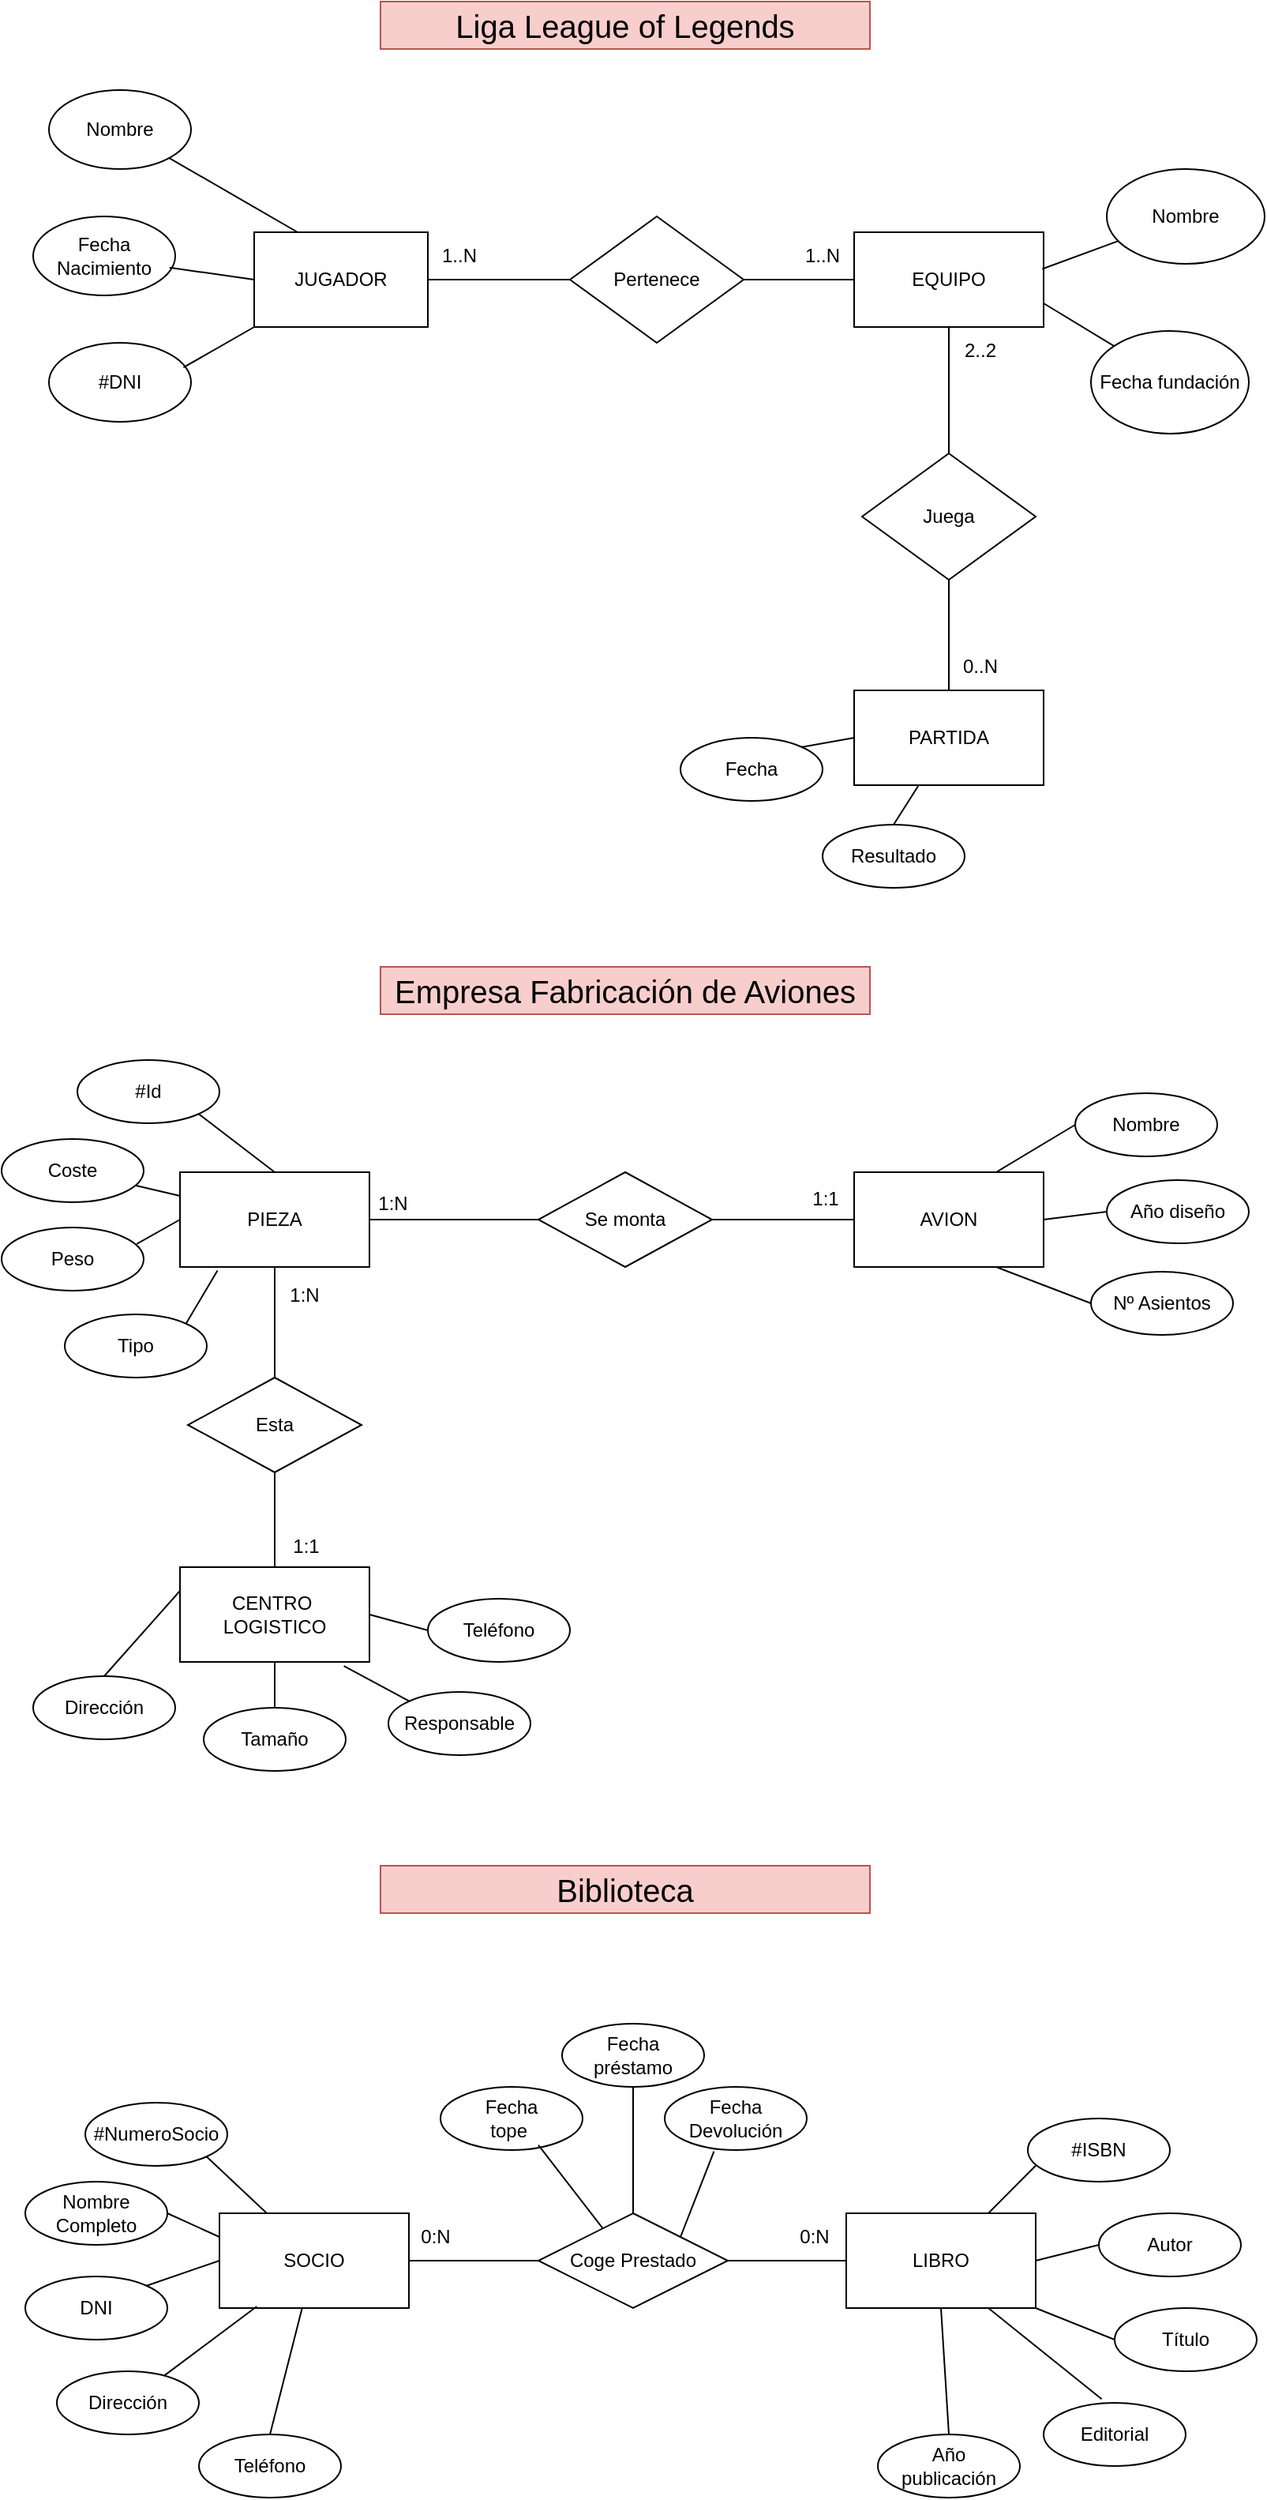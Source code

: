 <mxfile version="22.0.8" type="device">
  <diagram name="Página-1" id="88XU3ZMUUMRvsy-3oLPo">
    <mxGraphModel dx="1002" dy="569" grid="1" gridSize="10" guides="1" tooltips="1" connect="1" arrows="1" fold="1" page="1" pageScale="1" pageWidth="827" pageHeight="1169" math="0" shadow="0">
      <root>
        <mxCell id="0" />
        <mxCell id="1" parent="0" />
        <mxCell id="ruHgBzXR7xuqMM93KKvb-1" value="JUGADOR" style="rounded=0;whiteSpace=wrap;html=1;" vertex="1" parent="1">
          <mxGeometry x="170" y="176" width="110" height="60" as="geometry" />
        </mxCell>
        <mxCell id="ruHgBzXR7xuqMM93KKvb-2" value="EQUIPO" style="rounded=0;whiteSpace=wrap;html=1;" vertex="1" parent="1">
          <mxGeometry x="550" y="176" width="120" height="60" as="geometry" />
        </mxCell>
        <mxCell id="ruHgBzXR7xuqMM93KKvb-3" value="Pertenece" style="rhombus;whiteSpace=wrap;html=1;" vertex="1" parent="1">
          <mxGeometry x="370" y="166" width="110" height="80" as="geometry" />
        </mxCell>
        <mxCell id="ruHgBzXR7xuqMM93KKvb-5" value="" style="endArrow=none;html=1;rounded=0;entryX=0;entryY=0.5;entryDx=0;entryDy=0;exitX=1;exitY=0.5;exitDx=0;exitDy=0;" edge="1" parent="1" source="ruHgBzXR7xuqMM93KKvb-3" target="ruHgBzXR7xuqMM93KKvb-2">
          <mxGeometry width="50" height="50" relative="1" as="geometry">
            <mxPoint x="390" y="286" as="sourcePoint" />
            <mxPoint x="440" y="236" as="targetPoint" />
          </mxGeometry>
        </mxCell>
        <mxCell id="ruHgBzXR7xuqMM93KKvb-6" value="" style="endArrow=none;html=1;rounded=0;exitX=1;exitY=0.5;exitDx=0;exitDy=0;entryX=0;entryY=0.5;entryDx=0;entryDy=0;" edge="1" parent="1" source="ruHgBzXR7xuqMM93KKvb-1" target="ruHgBzXR7xuqMM93KKvb-3">
          <mxGeometry width="50" height="50" relative="1" as="geometry">
            <mxPoint x="250" y="266" as="sourcePoint" />
            <mxPoint x="300" y="216" as="targetPoint" />
          </mxGeometry>
        </mxCell>
        <mxCell id="ruHgBzXR7xuqMM93KKvb-7" value="1..N" style="text;html=1;strokeColor=none;fillColor=none;align=center;verticalAlign=middle;whiteSpace=wrap;rounded=0;" vertex="1" parent="1">
          <mxGeometry x="270" y="176" width="60" height="30" as="geometry" />
        </mxCell>
        <mxCell id="ruHgBzXR7xuqMM93KKvb-8" value="Nombre" style="ellipse;whiteSpace=wrap;html=1;" vertex="1" parent="1">
          <mxGeometry x="40" y="86" width="90" height="50" as="geometry" />
        </mxCell>
        <mxCell id="ruHgBzXR7xuqMM93KKvb-9" value="Fecha Nacimiento" style="ellipse;whiteSpace=wrap;html=1;" vertex="1" parent="1">
          <mxGeometry x="30" y="166" width="90" height="50" as="geometry" />
        </mxCell>
        <mxCell id="ruHgBzXR7xuqMM93KKvb-10" value="#DNI" style="ellipse;whiteSpace=wrap;html=1;" vertex="1" parent="1">
          <mxGeometry x="40" y="246" width="90" height="50" as="geometry" />
        </mxCell>
        <mxCell id="ruHgBzXR7xuqMM93KKvb-12" value="" style="endArrow=none;html=1;rounded=0;exitX=0.25;exitY=0;exitDx=0;exitDy=0;" edge="1" parent="1" source="ruHgBzXR7xuqMM93KKvb-1" target="ruHgBzXR7xuqMM93KKvb-8">
          <mxGeometry width="50" height="50" relative="1" as="geometry">
            <mxPoint x="390" y="256" as="sourcePoint" />
            <mxPoint x="440" y="206" as="targetPoint" />
          </mxGeometry>
        </mxCell>
        <mxCell id="ruHgBzXR7xuqMM93KKvb-13" value="" style="endArrow=none;html=1;rounded=0;exitX=0.96;exitY=0.648;exitDx=0;exitDy=0;exitPerimeter=0;entryX=0;entryY=0.5;entryDx=0;entryDy=0;" edge="1" parent="1" source="ruHgBzXR7xuqMM93KKvb-9" target="ruHgBzXR7xuqMM93KKvb-1">
          <mxGeometry width="50" height="50" relative="1" as="geometry">
            <mxPoint x="190" y="326" as="sourcePoint" />
            <mxPoint x="240" y="276" as="targetPoint" />
          </mxGeometry>
        </mxCell>
        <mxCell id="ruHgBzXR7xuqMM93KKvb-14" value="" style="endArrow=none;html=1;rounded=0;exitX=0.947;exitY=0.312;exitDx=0;exitDy=0;exitPerimeter=0;entryX=0;entryY=1;entryDx=0;entryDy=0;" edge="1" parent="1" source="ruHgBzXR7xuqMM93KKvb-10" target="ruHgBzXR7xuqMM93KKvb-1">
          <mxGeometry width="50" height="50" relative="1" as="geometry">
            <mxPoint x="130" y="376" as="sourcePoint" />
            <mxPoint x="180" y="326" as="targetPoint" />
          </mxGeometry>
        </mxCell>
        <mxCell id="ruHgBzXR7xuqMM93KKvb-15" value="Nombre" style="ellipse;whiteSpace=wrap;html=1;" vertex="1" parent="1">
          <mxGeometry x="710" y="136" width="100" height="60" as="geometry" />
        </mxCell>
        <mxCell id="ruHgBzXR7xuqMM93KKvb-16" value="Fecha fundación" style="ellipse;whiteSpace=wrap;html=1;" vertex="1" parent="1">
          <mxGeometry x="700" y="238.5" width="100" height="65" as="geometry" />
        </mxCell>
        <mxCell id="ruHgBzXR7xuqMM93KKvb-17" value="" style="endArrow=none;html=1;rounded=0;exitX=0.993;exitY=0.387;exitDx=0;exitDy=0;exitPerimeter=0;" edge="1" parent="1" source="ruHgBzXR7xuqMM93KKvb-2" target="ruHgBzXR7xuqMM93KKvb-15">
          <mxGeometry width="50" height="50" relative="1" as="geometry">
            <mxPoint x="640" y="176" as="sourcePoint" />
            <mxPoint x="690" y="126" as="targetPoint" />
          </mxGeometry>
        </mxCell>
        <mxCell id="ruHgBzXR7xuqMM93KKvb-18" value="" style="endArrow=none;html=1;rounded=0;entryX=0;entryY=0;entryDx=0;entryDy=0;exitX=1;exitY=0.75;exitDx=0;exitDy=0;" edge="1" parent="1" source="ruHgBzXR7xuqMM93KKvb-2" target="ruHgBzXR7xuqMM93KKvb-16">
          <mxGeometry width="50" height="50" relative="1" as="geometry">
            <mxPoint x="640" y="296" as="sourcePoint" />
            <mxPoint x="690" y="246" as="targetPoint" />
          </mxGeometry>
        </mxCell>
        <mxCell id="ruHgBzXR7xuqMM93KKvb-19" value="Juega" style="rhombus;whiteSpace=wrap;html=1;" vertex="1" parent="1">
          <mxGeometry x="555" y="316" width="110" height="80" as="geometry" />
        </mxCell>
        <mxCell id="ruHgBzXR7xuqMM93KKvb-20" value="PARTIDA" style="rounded=0;whiteSpace=wrap;html=1;" vertex="1" parent="1">
          <mxGeometry x="550" y="466" width="120" height="60" as="geometry" />
        </mxCell>
        <mxCell id="ruHgBzXR7xuqMM93KKvb-21" value="" style="endArrow=none;html=1;rounded=0;entryX=0.5;entryY=1;entryDx=0;entryDy=0;exitX=0.5;exitY=0;exitDx=0;exitDy=0;" edge="1" parent="1" source="ruHgBzXR7xuqMM93KKvb-19" target="ruHgBzXR7xuqMM93KKvb-2">
          <mxGeometry width="50" height="50" relative="1" as="geometry">
            <mxPoint x="470" y="366" as="sourcePoint" />
            <mxPoint x="520" y="316" as="targetPoint" />
          </mxGeometry>
        </mxCell>
        <mxCell id="ruHgBzXR7xuqMM93KKvb-22" value="" style="endArrow=none;html=1;rounded=0;entryX=0.5;entryY=1;entryDx=0;entryDy=0;exitX=0.5;exitY=0;exitDx=0;exitDy=0;" edge="1" parent="1" source="ruHgBzXR7xuqMM93KKvb-20" target="ruHgBzXR7xuqMM93KKvb-19">
          <mxGeometry width="50" height="50" relative="1" as="geometry">
            <mxPoint x="550" y="456" as="sourcePoint" />
            <mxPoint x="600" y="406" as="targetPoint" />
          </mxGeometry>
        </mxCell>
        <mxCell id="ruHgBzXR7xuqMM93KKvb-23" value="0..N" style="text;html=1;strokeColor=none;fillColor=none;align=center;verticalAlign=middle;whiteSpace=wrap;rounded=0;" vertex="1" parent="1">
          <mxGeometry x="600" y="436" width="60" height="30" as="geometry" />
        </mxCell>
        <mxCell id="ruHgBzXR7xuqMM93KKvb-25" value="1..N" style="text;html=1;strokeColor=none;fillColor=none;align=center;verticalAlign=middle;whiteSpace=wrap;rounded=0;" vertex="1" parent="1">
          <mxGeometry x="500" y="176" width="60" height="30" as="geometry" />
        </mxCell>
        <mxCell id="ruHgBzXR7xuqMM93KKvb-26" value="2..2" style="text;html=1;strokeColor=none;fillColor=none;align=center;verticalAlign=middle;whiteSpace=wrap;rounded=0;" vertex="1" parent="1">
          <mxGeometry x="600" y="236" width="60" height="30" as="geometry" />
        </mxCell>
        <mxCell id="ruHgBzXR7xuqMM93KKvb-27" value="Fecha" style="ellipse;whiteSpace=wrap;html=1;" vertex="1" parent="1">
          <mxGeometry x="440" y="496" width="90" height="40" as="geometry" />
        </mxCell>
        <mxCell id="ruHgBzXR7xuqMM93KKvb-28" value="Resultado" style="ellipse;whiteSpace=wrap;html=1;" vertex="1" parent="1">
          <mxGeometry x="530" y="551" width="90" height="40" as="geometry" />
        </mxCell>
        <mxCell id="ruHgBzXR7xuqMM93KKvb-29" value="" style="endArrow=none;html=1;rounded=0;entryX=0;entryY=0.5;entryDx=0;entryDy=0;exitX=1;exitY=0;exitDx=0;exitDy=0;" edge="1" parent="1" source="ruHgBzXR7xuqMM93KKvb-27" target="ruHgBzXR7xuqMM93KKvb-20">
          <mxGeometry width="50" height="50" relative="1" as="geometry">
            <mxPoint x="430" y="496" as="sourcePoint" />
            <mxPoint x="480" y="446" as="targetPoint" />
          </mxGeometry>
        </mxCell>
        <mxCell id="ruHgBzXR7xuqMM93KKvb-30" value="" style="endArrow=none;html=1;rounded=0;entryX=0.5;entryY=0;entryDx=0;entryDy=0;" edge="1" parent="1" source="ruHgBzXR7xuqMM93KKvb-20" target="ruHgBzXR7xuqMM93KKvb-28">
          <mxGeometry width="50" height="50" relative="1" as="geometry">
            <mxPoint x="610" y="576" as="sourcePoint" />
            <mxPoint x="610" y="596.711" as="targetPoint" />
          </mxGeometry>
        </mxCell>
        <mxCell id="ruHgBzXR7xuqMM93KKvb-31" value="&lt;font style=&quot;font-size: 20px;&quot;&gt;Liga League of Legends&lt;/font&gt;" style="text;html=1;strokeColor=#b85450;fillColor=#f8cecc;align=center;verticalAlign=middle;whiteSpace=wrap;rounded=0;" vertex="1" parent="1">
          <mxGeometry x="250" y="30" width="310" height="30" as="geometry" />
        </mxCell>
        <mxCell id="ruHgBzXR7xuqMM93KKvb-33" value="&lt;font style=&quot;font-size: 20px;&quot;&gt;Empresa Fabricación de Aviones&lt;/font&gt;" style="text;html=1;strokeColor=#b85450;fillColor=#f8cecc;align=center;verticalAlign=middle;whiteSpace=wrap;rounded=0;" vertex="1" parent="1">
          <mxGeometry x="250" y="641" width="310" height="30" as="geometry" />
        </mxCell>
        <mxCell id="ruHgBzXR7xuqMM93KKvb-34" value="AVION" style="rounded=0;whiteSpace=wrap;html=1;" vertex="1" parent="1">
          <mxGeometry x="550" y="771" width="120" height="60" as="geometry" />
        </mxCell>
        <mxCell id="ruHgBzXR7xuqMM93KKvb-35" value="PIEZA" style="rounded=0;whiteSpace=wrap;html=1;" vertex="1" parent="1">
          <mxGeometry x="123" y="771" width="120" height="60" as="geometry" />
        </mxCell>
        <mxCell id="ruHgBzXR7xuqMM93KKvb-36" value="CENTRO&amp;nbsp;&lt;br&gt;LOGISTICO" style="rounded=0;whiteSpace=wrap;html=1;" vertex="1" parent="1">
          <mxGeometry x="123" y="1021" width="120" height="60" as="geometry" />
        </mxCell>
        <mxCell id="ruHgBzXR7xuqMM93KKvb-37" value="Esta" style="rhombus;whiteSpace=wrap;html=1;" vertex="1" parent="1">
          <mxGeometry x="128" y="901" width="110" height="60" as="geometry" />
        </mxCell>
        <mxCell id="ruHgBzXR7xuqMM93KKvb-39" value="" style="endArrow=none;html=1;rounded=0;entryX=0.5;entryY=1;entryDx=0;entryDy=0;exitX=0.5;exitY=0;exitDx=0;exitDy=0;" edge="1" parent="1" source="ruHgBzXR7xuqMM93KKvb-36" target="ruHgBzXR7xuqMM93KKvb-37">
          <mxGeometry width="50" height="50" relative="1" as="geometry">
            <mxPoint x="30" y="1031" as="sourcePoint" />
            <mxPoint x="80" y="981" as="targetPoint" />
          </mxGeometry>
        </mxCell>
        <mxCell id="ruHgBzXR7xuqMM93KKvb-40" value="" style="endArrow=none;html=1;rounded=0;entryX=0.5;entryY=1;entryDx=0;entryDy=0;exitX=0.5;exitY=0;exitDx=0;exitDy=0;" edge="1" parent="1" source="ruHgBzXR7xuqMM93KKvb-37" target="ruHgBzXR7xuqMM93KKvb-35">
          <mxGeometry width="50" height="50" relative="1" as="geometry">
            <mxPoint x="90" y="911" as="sourcePoint" />
            <mxPoint x="140" y="861" as="targetPoint" />
          </mxGeometry>
        </mxCell>
        <mxCell id="ruHgBzXR7xuqMM93KKvb-41" value="1:N" style="text;html=1;strokeColor=none;fillColor=none;align=center;verticalAlign=middle;whiteSpace=wrap;rounded=0;" vertex="1" parent="1">
          <mxGeometry x="172" y="834" width="60" height="30" as="geometry" />
        </mxCell>
        <mxCell id="ruHgBzXR7xuqMM93KKvb-42" value="1:1" style="text;html=1;strokeColor=none;fillColor=none;align=center;verticalAlign=middle;whiteSpace=wrap;rounded=0;" vertex="1" parent="1">
          <mxGeometry x="173" y="993" width="60" height="30" as="geometry" />
        </mxCell>
        <mxCell id="ruHgBzXR7xuqMM93KKvb-43" value="Se monta" style="rhombus;whiteSpace=wrap;html=1;" vertex="1" parent="1">
          <mxGeometry x="350" y="771" width="110" height="60" as="geometry" />
        </mxCell>
        <mxCell id="ruHgBzXR7xuqMM93KKvb-44" value="" style="endArrow=none;html=1;rounded=0;exitX=1;exitY=0.5;exitDx=0;exitDy=0;entryX=0;entryY=0.5;entryDx=0;entryDy=0;" edge="1" parent="1" source="ruHgBzXR7xuqMM93KKvb-35" target="ruHgBzXR7xuqMM93KKvb-43">
          <mxGeometry width="50" height="50" relative="1" as="geometry">
            <mxPoint x="310" y="881" as="sourcePoint" />
            <mxPoint x="360" y="831" as="targetPoint" />
          </mxGeometry>
        </mxCell>
        <mxCell id="ruHgBzXR7xuqMM93KKvb-45" value="" style="endArrow=none;html=1;rounded=0;entryX=0;entryY=0.5;entryDx=0;entryDy=0;" edge="1" parent="1" target="ruHgBzXR7xuqMM93KKvb-34">
          <mxGeometry width="50" height="50" relative="1" as="geometry">
            <mxPoint x="460" y="801" as="sourcePoint" />
            <mxPoint x="530" y="801" as="targetPoint" />
          </mxGeometry>
        </mxCell>
        <mxCell id="ruHgBzXR7xuqMM93KKvb-46" value="1:N" style="text;html=1;strokeColor=none;fillColor=none;align=center;verticalAlign=middle;whiteSpace=wrap;rounded=0;" vertex="1" parent="1">
          <mxGeometry x="228" y="776" width="60" height="30" as="geometry" />
        </mxCell>
        <mxCell id="ruHgBzXR7xuqMM93KKvb-47" value="1:1" style="text;html=1;strokeColor=none;fillColor=none;align=center;verticalAlign=middle;whiteSpace=wrap;rounded=0;" vertex="1" parent="1">
          <mxGeometry x="502" y="773" width="60" height="30" as="geometry" />
        </mxCell>
        <mxCell id="ruHgBzXR7xuqMM93KKvb-49" value="Nombre" style="ellipse;whiteSpace=wrap;html=1;" vertex="1" parent="1">
          <mxGeometry x="690" y="721" width="90" height="40" as="geometry" />
        </mxCell>
        <mxCell id="ruHgBzXR7xuqMM93KKvb-53" value="Año diseño" style="ellipse;whiteSpace=wrap;html=1;" vertex="1" parent="1">
          <mxGeometry x="710" y="776" width="90" height="40" as="geometry" />
        </mxCell>
        <mxCell id="ruHgBzXR7xuqMM93KKvb-54" value="Nº Asientos" style="ellipse;whiteSpace=wrap;html=1;" vertex="1" parent="1">
          <mxGeometry x="700" y="834" width="90" height="40" as="geometry" />
        </mxCell>
        <mxCell id="ruHgBzXR7xuqMM93KKvb-56" value="Dirección" style="ellipse;whiteSpace=wrap;html=1;" vertex="1" parent="1">
          <mxGeometry x="30" y="1090" width="90" height="40" as="geometry" />
        </mxCell>
        <mxCell id="ruHgBzXR7xuqMM93KKvb-57" value="Tamaño" style="ellipse;whiteSpace=wrap;html=1;" vertex="1" parent="1">
          <mxGeometry x="138" y="1110" width="90" height="40" as="geometry" />
        </mxCell>
        <mxCell id="ruHgBzXR7xuqMM93KKvb-58" value="Peso" style="ellipse;whiteSpace=wrap;html=1;" vertex="1" parent="1">
          <mxGeometry x="10" y="806" width="90" height="40" as="geometry" />
        </mxCell>
        <mxCell id="ruHgBzXR7xuqMM93KKvb-64" style="rounded=0;orthogonalLoop=1;jettySize=auto;html=1;endArrow=none;endFill=0;entryX=0;entryY=0.25;entryDx=0;entryDy=0;" edge="1" parent="1" source="ruHgBzXR7xuqMM93KKvb-59" target="ruHgBzXR7xuqMM93KKvb-35">
          <mxGeometry relative="1" as="geometry">
            <mxPoint x="120" y="770" as="targetPoint" />
          </mxGeometry>
        </mxCell>
        <mxCell id="ruHgBzXR7xuqMM93KKvb-59" value="Coste" style="ellipse;whiteSpace=wrap;html=1;" vertex="1" parent="1">
          <mxGeometry x="10" y="750" width="90" height="40" as="geometry" />
        </mxCell>
        <mxCell id="ruHgBzXR7xuqMM93KKvb-60" value="Responsable" style="ellipse;whiteSpace=wrap;html=1;" vertex="1" parent="1">
          <mxGeometry x="255" y="1100" width="90" height="40" as="geometry" />
        </mxCell>
        <mxCell id="ruHgBzXR7xuqMM93KKvb-61" value="#Id" style="ellipse;whiteSpace=wrap;html=1;" vertex="1" parent="1">
          <mxGeometry x="58" y="700" width="90" height="40" as="geometry" />
        </mxCell>
        <mxCell id="ruHgBzXR7xuqMM93KKvb-62" value="Tipo" style="ellipse;whiteSpace=wrap;html=1;" vertex="1" parent="1">
          <mxGeometry x="50" y="861" width="90" height="40" as="geometry" />
        </mxCell>
        <mxCell id="ruHgBzXR7xuqMM93KKvb-63" value="" style="endArrow=none;html=1;rounded=0;exitX=1;exitY=1;exitDx=0;exitDy=0;entryX=0.5;entryY=0;entryDx=0;entryDy=0;" edge="1" parent="1" source="ruHgBzXR7xuqMM93KKvb-61" target="ruHgBzXR7xuqMM93KKvb-35">
          <mxGeometry width="50" height="50" relative="1" as="geometry">
            <mxPoint x="350" y="930" as="sourcePoint" />
            <mxPoint x="400" y="880" as="targetPoint" />
          </mxGeometry>
        </mxCell>
        <mxCell id="ruHgBzXR7xuqMM93KKvb-66" style="rounded=0;orthogonalLoop=1;jettySize=auto;html=1;endArrow=none;endFill=0;entryX=0;entryY=0.5;entryDx=0;entryDy=0;exitX=0.951;exitY=0.26;exitDx=0;exitDy=0;exitPerimeter=0;" edge="1" parent="1" source="ruHgBzXR7xuqMM93KKvb-58" target="ruHgBzXR7xuqMM93KKvb-35">
          <mxGeometry relative="1" as="geometry">
            <mxPoint x="133" y="796" as="targetPoint" />
            <mxPoint x="105" y="789" as="sourcePoint" />
          </mxGeometry>
        </mxCell>
        <mxCell id="ruHgBzXR7xuqMM93KKvb-67" style="rounded=0;orthogonalLoop=1;jettySize=auto;html=1;endArrow=none;endFill=0;entryX=0.198;entryY=1.037;entryDx=0;entryDy=0;exitX=1;exitY=0;exitDx=0;exitDy=0;entryPerimeter=0;" edge="1" parent="1" source="ruHgBzXR7xuqMM93KKvb-62" target="ruHgBzXR7xuqMM93KKvb-35">
          <mxGeometry relative="1" as="geometry">
            <mxPoint x="143" y="806" as="targetPoint" />
            <mxPoint x="115" y="799" as="sourcePoint" />
          </mxGeometry>
        </mxCell>
        <mxCell id="ruHgBzXR7xuqMM93KKvb-68" value="" style="endArrow=none;html=1;rounded=0;exitX=0.75;exitY=0;exitDx=0;exitDy=0;entryX=0;entryY=0.5;entryDx=0;entryDy=0;" edge="1" parent="1" source="ruHgBzXR7xuqMM93KKvb-34" target="ruHgBzXR7xuqMM93KKvb-49">
          <mxGeometry width="50" height="50" relative="1" as="geometry">
            <mxPoint x="145" y="744" as="sourcePoint" />
            <mxPoint x="193" y="781" as="targetPoint" />
          </mxGeometry>
        </mxCell>
        <mxCell id="ruHgBzXR7xuqMM93KKvb-69" value="" style="endArrow=none;html=1;rounded=0;exitX=1;exitY=0.5;exitDx=0;exitDy=0;entryX=0;entryY=0.5;entryDx=0;entryDy=0;" edge="1" parent="1" source="ruHgBzXR7xuqMM93KKvb-34" target="ruHgBzXR7xuqMM93KKvb-53">
          <mxGeometry width="50" height="50" relative="1" as="geometry">
            <mxPoint x="650" y="781" as="sourcePoint" />
            <mxPoint x="700" y="751" as="targetPoint" />
          </mxGeometry>
        </mxCell>
        <mxCell id="ruHgBzXR7xuqMM93KKvb-70" value="" style="endArrow=none;html=1;rounded=0;exitX=0.75;exitY=1;exitDx=0;exitDy=0;entryX=0;entryY=0.5;entryDx=0;entryDy=0;" edge="1" parent="1" source="ruHgBzXR7xuqMM93KKvb-34" target="ruHgBzXR7xuqMM93KKvb-54">
          <mxGeometry width="50" height="50" relative="1" as="geometry">
            <mxPoint x="660" y="791" as="sourcePoint" />
            <mxPoint x="710" y="761" as="targetPoint" />
          </mxGeometry>
        </mxCell>
        <mxCell id="ruHgBzXR7xuqMM93KKvb-71" style="rounded=0;orthogonalLoop=1;jettySize=auto;html=1;endArrow=none;endFill=0;entryX=0;entryY=0.25;entryDx=0;entryDy=0;exitX=0.5;exitY=0;exitDx=0;exitDy=0;" edge="1" parent="1" source="ruHgBzXR7xuqMM93KKvb-56" target="ruHgBzXR7xuqMM93KKvb-36">
          <mxGeometry relative="1" as="geometry">
            <mxPoint x="85" y="1056" as="targetPoint" />
            <mxPoint x="65" y="1090" as="sourcePoint" />
          </mxGeometry>
        </mxCell>
        <mxCell id="ruHgBzXR7xuqMM93KKvb-73" style="rounded=0;orthogonalLoop=1;jettySize=auto;html=1;endArrow=none;endFill=0;entryX=0.5;entryY=1;entryDx=0;entryDy=0;exitX=0.5;exitY=0;exitDx=0;exitDy=0;" edge="1" parent="1" source="ruHgBzXR7xuqMM93KKvb-57" target="ruHgBzXR7xuqMM93KKvb-36">
          <mxGeometry relative="1" as="geometry">
            <mxPoint x="167" y="853" as="targetPoint" />
            <mxPoint x="147" y="887" as="sourcePoint" />
          </mxGeometry>
        </mxCell>
        <mxCell id="ruHgBzXR7xuqMM93KKvb-74" value="Teléfono" style="ellipse;whiteSpace=wrap;html=1;" vertex="1" parent="1">
          <mxGeometry x="280" y="1041" width="90" height="40" as="geometry" />
        </mxCell>
        <mxCell id="ruHgBzXR7xuqMM93KKvb-76" style="rounded=0;orthogonalLoop=1;jettySize=auto;html=1;endArrow=none;endFill=0;entryX=0;entryY=0.5;entryDx=0;entryDy=0;exitX=1;exitY=0.5;exitDx=0;exitDy=0;" edge="1" parent="1" source="ruHgBzXR7xuqMM93KKvb-36" target="ruHgBzXR7xuqMM93KKvb-74">
          <mxGeometry relative="1" as="geometry">
            <mxPoint x="157" y="843" as="targetPoint" />
            <mxPoint x="137" y="877" as="sourcePoint" />
          </mxGeometry>
        </mxCell>
        <mxCell id="ruHgBzXR7xuqMM93KKvb-77" style="rounded=0;orthogonalLoop=1;jettySize=auto;html=1;endArrow=none;endFill=0;entryX=0.865;entryY=1.043;entryDx=0;entryDy=0;exitX=0;exitY=0;exitDx=0;exitDy=0;entryPerimeter=0;" edge="1" parent="1" source="ruHgBzXR7xuqMM93KKvb-60" target="ruHgBzXR7xuqMM93KKvb-36">
          <mxGeometry relative="1" as="geometry">
            <mxPoint x="167" y="853" as="targetPoint" />
            <mxPoint x="147" y="887" as="sourcePoint" />
          </mxGeometry>
        </mxCell>
        <mxCell id="ruHgBzXR7xuqMM93KKvb-80" value="&lt;font style=&quot;font-size: 20px;&quot;&gt;Biblioteca&lt;/font&gt;" style="text;html=1;strokeColor=#b85450;fillColor=#f8cecc;align=center;verticalAlign=middle;whiteSpace=wrap;rounded=0;" vertex="1" parent="1">
          <mxGeometry x="250" y="1210" width="310" height="30" as="geometry" />
        </mxCell>
        <mxCell id="ruHgBzXR7xuqMM93KKvb-81" value="SOCIO" style="rounded=0;whiteSpace=wrap;html=1;" vertex="1" parent="1">
          <mxGeometry x="148" y="1430" width="120" height="60" as="geometry" />
        </mxCell>
        <mxCell id="ruHgBzXR7xuqMM93KKvb-82" value="LIBRO" style="rounded=0;whiteSpace=wrap;html=1;" vertex="1" parent="1">
          <mxGeometry x="545" y="1430" width="120" height="60" as="geometry" />
        </mxCell>
        <mxCell id="ruHgBzXR7xuqMM93KKvb-83" value="Coge Prestado" style="rhombus;whiteSpace=wrap;html=1;" vertex="1" parent="1">
          <mxGeometry x="350" y="1430" width="120" height="60" as="geometry" />
        </mxCell>
        <mxCell id="ruHgBzXR7xuqMM93KKvb-84" value="" style="endArrow=none;html=1;rounded=0;entryX=0;entryY=0.5;entryDx=0;entryDy=0;exitX=1;exitY=0.5;exitDx=0;exitDy=0;" edge="1" parent="1" source="ruHgBzXR7xuqMM93KKvb-81" target="ruHgBzXR7xuqMM93KKvb-83">
          <mxGeometry width="50" height="50" relative="1" as="geometry">
            <mxPoint x="255" y="1570" as="sourcePoint" />
            <mxPoint x="305" y="1520" as="targetPoint" />
          </mxGeometry>
        </mxCell>
        <mxCell id="ruHgBzXR7xuqMM93KKvb-85" value="" style="endArrow=none;html=1;rounded=0;entryX=0;entryY=0.5;entryDx=0;entryDy=0;exitX=1;exitY=0.5;exitDx=0;exitDy=0;" edge="1" parent="1" source="ruHgBzXR7xuqMM93KKvb-83" target="ruHgBzXR7xuqMM93KKvb-82">
          <mxGeometry width="50" height="50" relative="1" as="geometry">
            <mxPoint x="478" y="1520" as="sourcePoint" />
            <mxPoint x="560" y="1520" as="targetPoint" />
          </mxGeometry>
        </mxCell>
        <mxCell id="ruHgBzXR7xuqMM93KKvb-87" value="0:N" style="text;html=1;strokeColor=none;fillColor=none;align=center;verticalAlign=middle;whiteSpace=wrap;rounded=0;" vertex="1" parent="1">
          <mxGeometry x="255" y="1430" width="60" height="30" as="geometry" />
        </mxCell>
        <mxCell id="ruHgBzXR7xuqMM93KKvb-88" value="0:N" style="text;html=1;strokeColor=none;fillColor=none;align=center;verticalAlign=middle;whiteSpace=wrap;rounded=0;" vertex="1" parent="1">
          <mxGeometry x="495" y="1430" width="60" height="30" as="geometry" />
        </mxCell>
        <mxCell id="ruHgBzXR7xuqMM93KKvb-89" value="#NumeroSocio" style="ellipse;whiteSpace=wrap;html=1;" vertex="1" parent="1">
          <mxGeometry x="63" y="1360" width="90" height="40" as="geometry" />
        </mxCell>
        <mxCell id="ruHgBzXR7xuqMM93KKvb-90" value="Nombre Completo" style="ellipse;whiteSpace=wrap;html=1;" vertex="1" parent="1">
          <mxGeometry x="25" y="1410" width="90" height="40" as="geometry" />
        </mxCell>
        <mxCell id="ruHgBzXR7xuqMM93KKvb-91" value="DNI" style="ellipse;whiteSpace=wrap;html=1;" vertex="1" parent="1">
          <mxGeometry x="25" y="1470" width="90" height="40" as="geometry" />
        </mxCell>
        <mxCell id="ruHgBzXR7xuqMM93KKvb-92" value="Dirección" style="ellipse;whiteSpace=wrap;html=1;" vertex="1" parent="1">
          <mxGeometry x="45" y="1530" width="90" height="40" as="geometry" />
        </mxCell>
        <mxCell id="ruHgBzXR7xuqMM93KKvb-93" value="Teléfono" style="ellipse;whiteSpace=wrap;html=1;" vertex="1" parent="1">
          <mxGeometry x="135" y="1570" width="90" height="40" as="geometry" />
        </mxCell>
        <mxCell id="ruHgBzXR7xuqMM93KKvb-94" value="" style="endArrow=none;html=1;rounded=0;exitX=1;exitY=1;exitDx=0;exitDy=0;entryX=0.25;entryY=0;entryDx=0;entryDy=0;" edge="1" parent="1" source="ruHgBzXR7xuqMM93KKvb-89" target="ruHgBzXR7xuqMM93KKvb-81">
          <mxGeometry width="50" height="50" relative="1" as="geometry">
            <mxPoint x="200" y="1390" as="sourcePoint" />
            <mxPoint x="250" y="1340" as="targetPoint" />
          </mxGeometry>
        </mxCell>
        <mxCell id="ruHgBzXR7xuqMM93KKvb-95" value="" style="endArrow=none;html=1;rounded=0;exitX=1;exitY=0.5;exitDx=0;exitDy=0;entryX=0;entryY=0.25;entryDx=0;entryDy=0;" edge="1" parent="1" source="ruHgBzXR7xuqMM93KKvb-90" target="ruHgBzXR7xuqMM93KKvb-81">
          <mxGeometry width="50" height="50" relative="1" as="geometry">
            <mxPoint x="300" y="1380" as="sourcePoint" />
            <mxPoint x="350" y="1330" as="targetPoint" />
          </mxGeometry>
        </mxCell>
        <mxCell id="ruHgBzXR7xuqMM93KKvb-96" value="" style="endArrow=none;html=1;rounded=0;exitX=1;exitY=0;exitDx=0;exitDy=0;entryX=0;entryY=0.5;entryDx=0;entryDy=0;" edge="1" parent="1" source="ruHgBzXR7xuqMM93KKvb-91" target="ruHgBzXR7xuqMM93KKvb-81">
          <mxGeometry width="50" height="50" relative="1" as="geometry">
            <mxPoint x="310" y="1350" as="sourcePoint" />
            <mxPoint x="360" y="1300" as="targetPoint" />
          </mxGeometry>
        </mxCell>
        <mxCell id="ruHgBzXR7xuqMM93KKvb-97" value="" style="endArrow=none;html=1;rounded=0;entryX=0.197;entryY=0.983;entryDx=0;entryDy=0;entryPerimeter=0;" edge="1" parent="1" source="ruHgBzXR7xuqMM93KKvb-92" target="ruHgBzXR7xuqMM93KKvb-81">
          <mxGeometry width="50" height="50" relative="1" as="geometry">
            <mxPoint x="320" y="1410" as="sourcePoint" />
            <mxPoint x="370" y="1360" as="targetPoint" />
          </mxGeometry>
        </mxCell>
        <mxCell id="ruHgBzXR7xuqMM93KKvb-98" value="" style="endArrow=none;html=1;rounded=0;exitX=0.5;exitY=0;exitDx=0;exitDy=0;" edge="1" parent="1" source="ruHgBzXR7xuqMM93KKvb-93" target="ruHgBzXR7xuqMM93KKvb-81">
          <mxGeometry width="50" height="50" relative="1" as="geometry">
            <mxPoint x="180" y="1570" as="sourcePoint" />
            <mxPoint x="230" y="1520" as="targetPoint" />
          </mxGeometry>
        </mxCell>
        <mxCell id="ruHgBzXR7xuqMM93KKvb-99" value="" style="endArrow=none;html=1;rounded=0;entryX=0.058;entryY=0.74;entryDx=0;entryDy=0;entryPerimeter=0;exitX=0.75;exitY=0;exitDx=0;exitDy=0;" edge="1" parent="1" source="ruHgBzXR7xuqMM93KKvb-82" target="ruHgBzXR7xuqMM93KKvb-100">
          <mxGeometry width="50" height="50" relative="1" as="geometry">
            <mxPoint x="550" y="1420" as="sourcePoint" />
            <mxPoint x="600" y="1370" as="targetPoint" />
          </mxGeometry>
        </mxCell>
        <mxCell id="ruHgBzXR7xuqMM93KKvb-100" value="#ISBN" style="ellipse;whiteSpace=wrap;html=1;" vertex="1" parent="1">
          <mxGeometry x="660" y="1370" width="90" height="40" as="geometry" />
        </mxCell>
        <mxCell id="ruHgBzXR7xuqMM93KKvb-101" value="Autor" style="ellipse;whiteSpace=wrap;html=1;" vertex="1" parent="1">
          <mxGeometry x="705" y="1430" width="90" height="40" as="geometry" />
        </mxCell>
        <mxCell id="ruHgBzXR7xuqMM93KKvb-102" value="" style="endArrow=none;html=1;rounded=0;entryX=0;entryY=0.5;entryDx=0;entryDy=0;exitX=1;exitY=0.5;exitDx=0;exitDy=0;" edge="1" parent="1" source="ruHgBzXR7xuqMM93KKvb-82" target="ruHgBzXR7xuqMM93KKvb-101">
          <mxGeometry width="50" height="50" relative="1" as="geometry">
            <mxPoint x="650" y="1610" as="sourcePoint" />
            <mxPoint x="700" y="1560" as="targetPoint" />
          </mxGeometry>
        </mxCell>
        <mxCell id="ruHgBzXR7xuqMM93KKvb-103" value="Título" style="ellipse;whiteSpace=wrap;html=1;" vertex="1" parent="1">
          <mxGeometry x="715" y="1490" width="90" height="40" as="geometry" />
        </mxCell>
        <mxCell id="ruHgBzXR7xuqMM93KKvb-104" value="" style="endArrow=none;html=1;rounded=0;exitX=1;exitY=1;exitDx=0;exitDy=0;entryX=0;entryY=0.5;entryDx=0;entryDy=0;" edge="1" parent="1" source="ruHgBzXR7xuqMM93KKvb-82" target="ruHgBzXR7xuqMM93KKvb-103">
          <mxGeometry width="50" height="50" relative="1" as="geometry">
            <mxPoint x="640" y="1580" as="sourcePoint" />
            <mxPoint x="690" y="1530" as="targetPoint" />
          </mxGeometry>
        </mxCell>
        <mxCell id="ruHgBzXR7xuqMM93KKvb-105" value="Editorial" style="ellipse;whiteSpace=wrap;html=1;" vertex="1" parent="1">
          <mxGeometry x="670" y="1550" width="90" height="40" as="geometry" />
        </mxCell>
        <mxCell id="ruHgBzXR7xuqMM93KKvb-106" value="Año &lt;br&gt;publicación" style="ellipse;whiteSpace=wrap;html=1;" vertex="1" parent="1">
          <mxGeometry x="565" y="1570" width="90" height="40" as="geometry" />
        </mxCell>
        <mxCell id="ruHgBzXR7xuqMM93KKvb-107" value="" style="endArrow=none;html=1;rounded=0;entryX=0.75;entryY=1;entryDx=0;entryDy=0;exitX=0.409;exitY=-0.06;exitDx=0;exitDy=0;exitPerimeter=0;" edge="1" parent="1" source="ruHgBzXR7xuqMM93KKvb-105" target="ruHgBzXR7xuqMM93KKvb-82">
          <mxGeometry width="50" height="50" relative="1" as="geometry">
            <mxPoint x="530" y="1550" as="sourcePoint" />
            <mxPoint x="580" y="1500" as="targetPoint" />
          </mxGeometry>
        </mxCell>
        <mxCell id="ruHgBzXR7xuqMM93KKvb-108" value="" style="endArrow=none;html=1;rounded=0;entryX=0.5;entryY=1;entryDx=0;entryDy=0;exitX=0.5;exitY=0;exitDx=0;exitDy=0;" edge="1" parent="1" source="ruHgBzXR7xuqMM93KKvb-106" target="ruHgBzXR7xuqMM93KKvb-82">
          <mxGeometry width="50" height="50" relative="1" as="geometry">
            <mxPoint x="500" y="1580" as="sourcePoint" />
            <mxPoint x="550" y="1530" as="targetPoint" />
          </mxGeometry>
        </mxCell>
        <mxCell id="ruHgBzXR7xuqMM93KKvb-111" value="Fecha &lt;br&gt;tope&amp;nbsp;" style="ellipse;whiteSpace=wrap;html=1;" vertex="1" parent="1">
          <mxGeometry x="288" y="1350" width="90" height="40" as="geometry" />
        </mxCell>
        <mxCell id="ruHgBzXR7xuqMM93KKvb-112" value="Fecha &lt;br&gt;préstamo" style="ellipse;whiteSpace=wrap;html=1;" vertex="1" parent="1">
          <mxGeometry x="365" y="1310" width="90" height="40" as="geometry" />
        </mxCell>
        <mxCell id="ruHgBzXR7xuqMM93KKvb-113" value="Fecha &lt;br&gt;Devolución" style="ellipse;whiteSpace=wrap;html=1;" vertex="1" parent="1">
          <mxGeometry x="430" y="1350" width="90" height="40" as="geometry" />
        </mxCell>
        <mxCell id="ruHgBzXR7xuqMM93KKvb-114" value="" style="endArrow=none;html=1;rounded=0;entryX=0.689;entryY=0.92;entryDx=0;entryDy=0;entryPerimeter=0;exitX=0.34;exitY=0.16;exitDx=0;exitDy=0;exitPerimeter=0;" edge="1" parent="1" source="ruHgBzXR7xuqMM93KKvb-83" target="ruHgBzXR7xuqMM93KKvb-111">
          <mxGeometry width="50" height="50" relative="1" as="geometry">
            <mxPoint x="340" y="1600" as="sourcePoint" />
            <mxPoint x="390" y="1550" as="targetPoint" />
          </mxGeometry>
        </mxCell>
        <mxCell id="ruHgBzXR7xuqMM93KKvb-115" value="" style="endArrow=none;html=1;rounded=0;entryX=0.5;entryY=1;entryDx=0;entryDy=0;exitX=0.5;exitY=0;exitDx=0;exitDy=0;" edge="1" parent="1" source="ruHgBzXR7xuqMM93KKvb-83" target="ruHgBzXR7xuqMM93KKvb-112">
          <mxGeometry width="50" height="50" relative="1" as="geometry">
            <mxPoint x="401" y="1450" as="sourcePoint" />
            <mxPoint x="360" y="1397" as="targetPoint" />
          </mxGeometry>
        </mxCell>
        <mxCell id="ruHgBzXR7xuqMM93KKvb-116" value="" style="endArrow=none;html=1;rounded=0;entryX=0.347;entryY=1.02;entryDx=0;entryDy=0;entryPerimeter=0;exitX=1;exitY=0;exitDx=0;exitDy=0;" edge="1" parent="1" source="ruHgBzXR7xuqMM93KKvb-83" target="ruHgBzXR7xuqMM93KKvb-113">
          <mxGeometry width="50" height="50" relative="1" as="geometry">
            <mxPoint x="411" y="1460" as="sourcePoint" />
            <mxPoint x="370" y="1407" as="targetPoint" />
          </mxGeometry>
        </mxCell>
      </root>
    </mxGraphModel>
  </diagram>
</mxfile>
